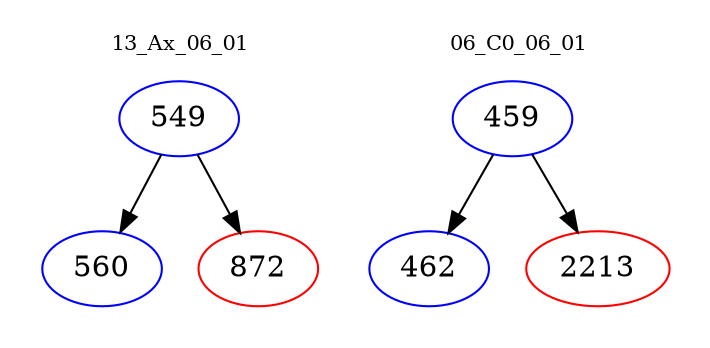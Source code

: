 digraph{
subgraph cluster_0 {
color = white
label = "13_Ax_06_01";
fontsize=10;
T0_549 [label="549", color="blue"]
T0_549 -> T0_560 [color="black"]
T0_560 [label="560", color="blue"]
T0_549 -> T0_872 [color="black"]
T0_872 [label="872", color="red"]
}
subgraph cluster_1 {
color = white
label = "06_C0_06_01";
fontsize=10;
T1_459 [label="459", color="blue"]
T1_459 -> T1_462 [color="black"]
T1_462 [label="462", color="blue"]
T1_459 -> T1_2213 [color="black"]
T1_2213 [label="2213", color="red"]
}
}
